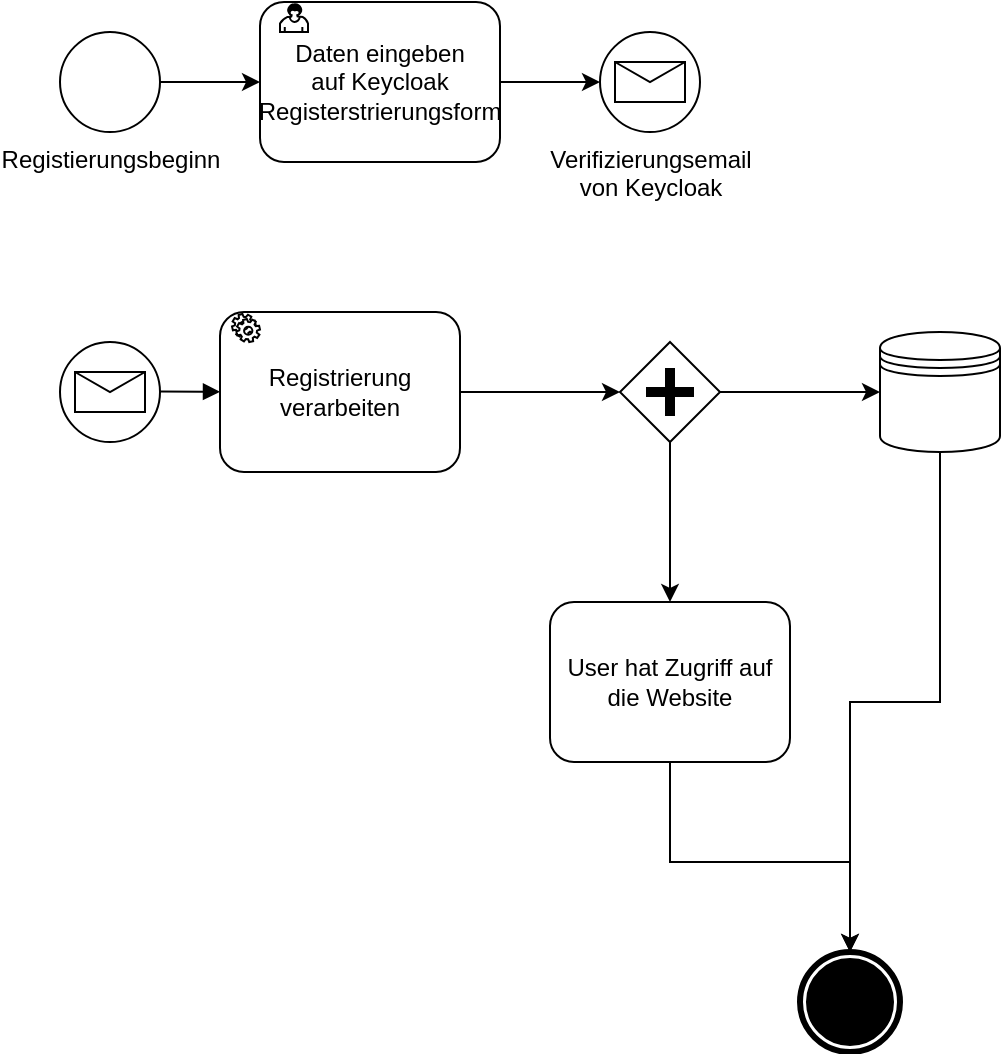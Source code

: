 <mxfile version="12.9.12" type="github"><diagram name="Page-1" id="2a216829-ef6e-dabb-86c1-c78162f3ba2b"><mxGraphModel dx="1422" dy="794" grid="1" gridSize="10" guides="1" tooltips="1" connect="1" arrows="1" fold="1" page="1" pageScale="1" pageWidth="850" pageHeight="1100" background="#ffffff" math="0" shadow="0"><root><mxCell id="0"/><mxCell id="1" parent="0"/><mxCell id="7a84cebc1def654-1" value="Registierungsbeginn" style="shape=mxgraph.bpmn.shape;html=1;verticalLabelPosition=bottom;labelBackgroundColor=#ffffff;verticalAlign=top;perimeter=ellipsePerimeter;outline=standard;symbol=general;" parent="1" vertex="1"><mxGeometry x="40" y="65" width="50" height="50" as="geometry"/></mxCell><mxCell id="7a84cebc1def654-2" value="Daten eingeben&lt;br&gt;auf Keycloak Registerstrierungsform" style="shape=ext;rounded=1;html=1;whiteSpace=wrap;" parent="1" vertex="1"><mxGeometry x="140" y="50" width="120" height="80" as="geometry"/></mxCell><mxCell id="7a84cebc1def654-36" style="edgeStyle=orthogonalEdgeStyle;rounded=0;html=1;jettySize=auto;orthogonalLoop=1;" parent="1" source="7a84cebc1def654-1" target="7a84cebc1def654-2" edge="1"><mxGeometry relative="1" as="geometry"/></mxCell><mxCell id="7a84cebc1def654-39" style="edgeStyle=orthogonalEdgeStyle;rounded=0;html=1;jettySize=auto;orthogonalLoop=1;" parent="1" source="7a84cebc1def654-2" edge="1"><mxGeometry relative="1" as="geometry"><mxPoint x="310" y="90" as="targetPoint"/></mxGeometry></mxCell><mxCell id="tAS2OFhCmGLqC-THRs9e-1" value="" style="shape=mxgraph.bpmn.user_task;html=1;outlineConnect=0;" vertex="1" parent="1"><mxGeometry x="150" y="51" width="14" height="14" as="geometry"/></mxCell><mxCell id="tAS2OFhCmGLqC-THRs9e-2" value="Verifizierungsemail&lt;br&gt;von Keycloak" style="shape=mxgraph.bpmn.shape;html=1;verticalLabelPosition=bottom;labelBackgroundColor=#ffffff;verticalAlign=top;align=center;perimeter=ellipsePerimeter;outlineConnect=0;outline=standard;symbol=message;" vertex="1" parent="1"><mxGeometry x="310" y="65" width="50" height="50" as="geometry"/></mxCell><mxCell id="tAS2OFhCmGLqC-THRs9e-4" value="" style="shape=mxgraph.bpmn.shape;html=1;verticalLabelPosition=bottom;labelBackgroundColor=#ffffff;verticalAlign=top;align=center;perimeter=ellipsePerimeter;outlineConnect=0;outline=standard;symbol=message;" vertex="1" parent="1"><mxGeometry x="40" y="220" width="50" height="50" as="geometry"/></mxCell><mxCell id="tAS2OFhCmGLqC-THRs9e-5" value="" style="endArrow=block;endFill=1;endSize=6;html=1;" edge="1" parent="1"><mxGeometry width="100" relative="1" as="geometry"><mxPoint x="90" y="244.8" as="sourcePoint"/><mxPoint x="120" y="244.867" as="targetPoint"/></mxGeometry></mxCell><mxCell id="tAS2OFhCmGLqC-THRs9e-12" value="" style="edgeStyle=orthogonalEdgeStyle;rounded=0;orthogonalLoop=1;jettySize=auto;html=1;" edge="1" parent="1" source="tAS2OFhCmGLqC-THRs9e-9"><mxGeometry relative="1" as="geometry"><mxPoint x="320" y="245" as="targetPoint"/></mxGeometry></mxCell><mxCell id="tAS2OFhCmGLqC-THRs9e-9" value="Registrierung verarbeiten" style="shape=ext;rounded=1;html=1;whiteSpace=wrap;" vertex="1" parent="1"><mxGeometry x="120" y="205" width="120" height="80" as="geometry"/></mxCell><mxCell id="tAS2OFhCmGLqC-THRs9e-10" value="" style="shape=mxgraph.bpmn.service_task;html=1;outlineConnect=0;" vertex="1" parent="1"><mxGeometry x="126" y="206" width="14" height="14" as="geometry"/></mxCell><mxCell id="tAS2OFhCmGLqC-THRs9e-19" value="" style="edgeStyle=orthogonalEdgeStyle;rounded=0;orthogonalLoop=1;jettySize=auto;html=1;" edge="1" parent="1" source="tAS2OFhCmGLqC-THRs9e-17"><mxGeometry relative="1" as="geometry"><mxPoint x="345" y="350" as="targetPoint"/></mxGeometry></mxCell><mxCell id="tAS2OFhCmGLqC-THRs9e-21" value="" style="edgeStyle=orthogonalEdgeStyle;rounded=0;orthogonalLoop=1;jettySize=auto;html=1;" edge="1" parent="1" source="tAS2OFhCmGLqC-THRs9e-17"><mxGeometry relative="1" as="geometry"><mxPoint x="450" y="245" as="targetPoint"/></mxGeometry></mxCell><mxCell id="tAS2OFhCmGLqC-THRs9e-17" value="" style="shape=mxgraph.bpmn.shape;html=1;verticalLabelPosition=bottom;labelBackgroundColor=#ffffff;verticalAlign=top;align=center;perimeter=rhombusPerimeter;background=gateway;outlineConnect=0;outline=none;symbol=parallelGw;" vertex="1" parent="1"><mxGeometry x="320" y="220" width="50" height="50" as="geometry"/></mxCell><mxCell id="tAS2OFhCmGLqC-THRs9e-24" value="" style="edgeStyle=orthogonalEdgeStyle;rounded=0;orthogonalLoop=1;jettySize=auto;html=1;" edge="1" parent="1" source="tAS2OFhCmGLqC-THRs9e-22" target="tAS2OFhCmGLqC-THRs9e-27"><mxGeometry relative="1" as="geometry"><mxPoint x="440" y="480" as="targetPoint"/></mxGeometry></mxCell><mxCell id="tAS2OFhCmGLqC-THRs9e-22" value="" style="shape=datastore;whiteSpace=wrap;html=1;" vertex="1" parent="1"><mxGeometry x="450" y="215" width="60" height="60" as="geometry"/></mxCell><mxCell id="tAS2OFhCmGLqC-THRs9e-29" value="" style="edgeStyle=orthogonalEdgeStyle;rounded=0;orthogonalLoop=1;jettySize=auto;html=1;exitX=0.5;exitY=1;exitDx=0;exitDy=0;" edge="1" parent="1" source="tAS2OFhCmGLqC-THRs9e-25" target="tAS2OFhCmGLqC-THRs9e-27"><mxGeometry relative="1" as="geometry"><mxPoint x="520" y="480" as="targetPoint"/><Array as="points"><mxPoint x="345" y="480"/><mxPoint x="435" y="480"/></Array></mxGeometry></mxCell><mxCell id="tAS2OFhCmGLqC-THRs9e-25" value="User hat Zugriff auf die Website" style="shape=ext;rounded=1;html=1;whiteSpace=wrap;" vertex="1" parent="1"><mxGeometry x="285" y="350" width="120" height="80" as="geometry"/></mxCell><mxCell id="tAS2OFhCmGLqC-THRs9e-27" value="" style="shape=mxgraph.bpmn.shape;html=1;verticalLabelPosition=bottom;labelBackgroundColor=#ffffff;verticalAlign=top;align=center;perimeter=ellipsePerimeter;outlineConnect=0;outline=end;symbol=terminate;" vertex="1" parent="1"><mxGeometry x="410" y="525" width="50" height="50" as="geometry"/></mxCell></root></mxGraphModel></diagram></mxfile>